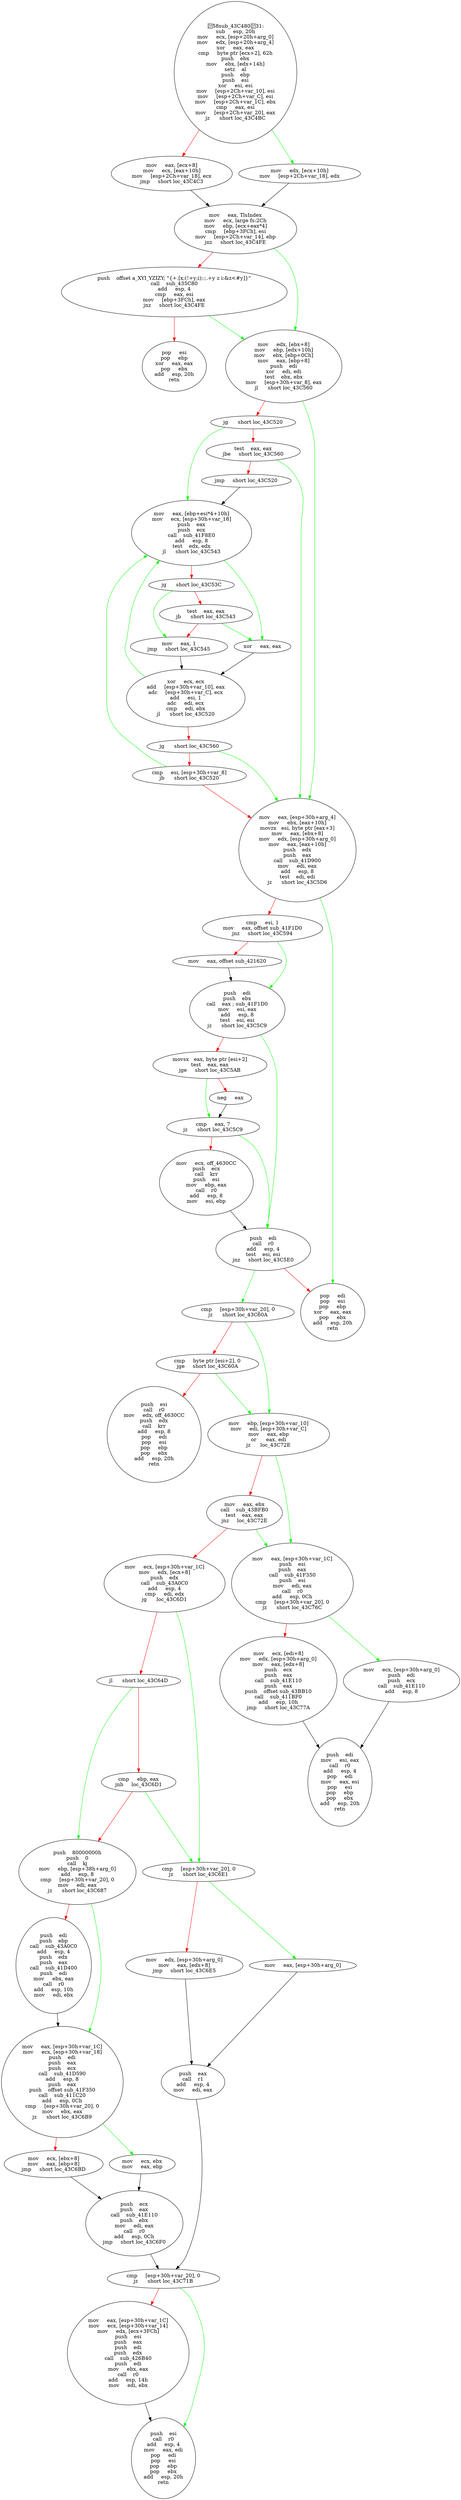 digraph G{
Node0 [label = "58sub_43C48031:
sub     esp, 20h
mov     ecx, [esp+20h+arg_0]
mov     edx, [esp+20h+arg_4]
xor     eax, eax
cmp     byte ptr [ecx+2], 62h
push    ebx
mov     ebx, [edx+14h]
setz    al
push    ebp
push    esi
xor     esi, esi
mov     [esp+2Ch+var_10], esi
mov     [esp+2Ch+var_C], esi
mov     [esp+2Ch+var_1C], ebx
cmp     eax, esi
mov     [esp+2Ch+var_20], eax
jz      short loc_43C4BC"]
Node1 [label = "mov     eax, [ecx+8]
mov     ecx, [eax+10h]
mov     [esp+2Ch+var_18], ecx
jmp     short loc_43C4C3"]
Node2 [label = "mov     edx, [ecx+10h]
mov     [esp+2Ch+var_18], edx"]
Node3 [label = "mov     eax, TlsIndex
mov     ecx, large fs:2Ch
mov     ebp, [ecx+eax*4]
cmp     [ebp+3FCh], esi
mov     [esp+2Ch+var_14], ebp
jnz     short loc_43C4FE"]
Node4 [label = "push    offset a_XYI_YZIZY; \"{+.[x;(!+y;i);:;.+y z i:&z<#y]}\"
call    sub_435C80
add     esp, 4
cmp     eax, esi
mov     [ebp+3FCh], eax
jnz     short loc_43C4FE"]
Node5 [label = "pop     esi
pop     ebp
xor     eax, eax
pop     ebx
add     esp, 20h
retn"]
Node6 [label = "mov     edx, [ebx+8]
mov     ebp, [edx+10h]
mov     ebx, [ebp+0Ch]
mov     eax, [ebp+8]
push    edi
xor     edi, edi
test    ebx, ebx
mov     [esp+30h+var_8], eax
jl      short loc_43C560"]
Node7 [label = "jg      short loc_43C520"]
Node8 [label = "test    eax, eax
jbe     short loc_43C560"]
Node9 [label = "jmp     short loc_43C520"]
Node10 [label = "mov     eax, [ebp+esi*4+10h]
mov     ecx, [esp+30h+var_18]
push    eax
push    ecx
call    sub_41F8E0
add     esp, 8
test    edx, edx
jl      short loc_43C543"]
Node11 [label = "jg      short loc_43C53C"]
Node12 [label = "test    eax, eax
jb      short loc_43C543"]
Node13 [label = "mov     eax, 1
jmp     short loc_43C545"]
Node14 [label = "xor     eax, eax"]
Node15 [label = "xor     ecx, ecx
add     [esp+30h+var_10], eax
adc     [esp+30h+var_C], ecx
add     esi, 1
adc     edi, ecx
cmp     edi, ebx
jl      short loc_43C520"]
Node16 [label = "jg      short loc_43C560"]
Node17 [label = "cmp     esi, [esp+30h+var_8]
jb      short loc_43C520"]
Node18 [label = "mov     eax, [esp+30h+arg_4]
mov     ebx, [eax+10h]
movzx   esi, byte ptr [eax+3]
mov     eax, [ebx+8]
mov     edx, [esp+30h+arg_0]
mov     eax, [eax+10h]
push    edx
push    eax
call    sub_41D900
mov     edi, eax
add     esp, 8
test    edi, edi
jz      short loc_43C5D6"]
Node19 [label = "cmp     esi, 1
mov     eax, offset sub_41F1D0
jnz     short loc_43C594"]
Node20 [label = "mov     eax, offset sub_421620"]
Node21 [label = "push    edi
push    ebx
call    eax ; sub_41F1D0
mov     esi, eax
add     esp, 8
test    esi, esi
jz      short loc_43C5C9"]
Node22 [label = "movsx   eax, byte ptr [esi+2]
test    eax, eax
jge     short loc_43C5AB"]
Node23 [label = "neg     eax"]
Node24 [label = "cmp     eax, 7
jz      short loc_43C5C9"]
Node25 [label = "mov     ecx, off_4630CC
push    ecx
call    krr
push    esi
mov     ebp, eax
call    r0
add     esp, 8
mov     esi, ebp"]
Node26 [label = "push    edi
call    r0
add     esp, 4
test    esi, esi
jnz     short loc_43C5E0"]
Node27 [label = "pop     edi
pop     esi
pop     ebp
xor     eax, eax
pop     ebx
add     esp, 20h
retn"]
Node28 [label = "cmp     [esp+30h+var_20], 0
jz      short loc_43C60A"]
Node29 [label = "cmp     byte ptr [esi+2], 0
jge     short loc_43C60A"]
Node30 [label = "push    esi
call    r0
mov     edx, off_4630CC
push    edx
call    krr
add     esp, 8
pop     edi
pop     esi
pop     ebp
pop     ebx
add     esp, 20h
retn"]
Node31 [label = "mov     ebp, [esp+30h+var_10]
mov     edi, [esp+30h+var_C]
mov     eax, ebp
or      eax, edi
jz      loc_43C72E"]
Node32 [label = "mov     eax, ebx
call    sub_43BFB0
test    eax, eax
jnz     loc_43C72E"]
Node33 [label = "mov     ecx, [esp+30h+var_1C]
mov     edx, [ecx+8]
push    edx
call    sub_43A0C0
add     esp, 4
cmp     edi, edx
jg      loc_43C6D1"]
Node34 [label = "jl      short loc_43C64D"]
Node35 [label = "cmp     ebp, eax
jnb     loc_43C6D1"]
Node36 [label = "push    80000000h
push    0
call    kj
mov     ebp, [esp+38h+arg_0]
add     esp, 8
cmp     [esp+30h+var_20], 0
mov     edi, eax
jz      short loc_43C687"]
Node37 [label = "push    edi
push    ebp
call    sub_43A0C0
add     esp, 4
push    edx
push    eax
call    sub_41D400
push    edi
mov     ebx, eax
call    r0
add     esp, 10h
mov     edi, ebx"]
Node38 [label = "mov     eax, [esp+30h+var_1C]
mov     ecx, [esp+30h+var_18]
push    edi
push    eax
push    ecx
call    sub_41D590
add     esp, 8
push    eax
push    offset sub_41F350
call    sub_411C20
add     esp, 0Ch
cmp     [esp+30h+var_20], 0
mov     ebx, eax
jz      short loc_43C6B9"]
Node39 [label = "mov     ecx, [ebx+8]
mov     eax, [ebp+8]
jmp     short loc_43C6BD"]
Node40 [label = "mov     ecx, ebx
mov     eax, ebp"]
Node41 [label = "push    ecx
push    eax
call    sub_41E110
push    ebx
mov     edi, eax
call    r0
add     esp, 0Ch
jmp     short loc_43C6F0"]
Node42 [label = "cmp     [esp+30h+var_20], 0
jz      short loc_43C6E1"]
Node43 [label = "mov     edx, [esp+30h+arg_0]
mov     eax, [edx+8]
jmp     short loc_43C6E5"]
Node44 [label = "mov     eax, [esp+30h+arg_0]"]
Node45 [label = "push    eax
call    r1
add     esp, 4
mov     edi, eax"]
Node46 [label = "cmp     [esp+30h+var_20], 0
jz      short loc_43C71B"]
Node47 [label = "mov     eax, [esp+30h+var_1C]
mov     ecx, [esp+30h+var_14]
mov     edx, [ecx+3FCh]
push    esi
push    eax
push    edi
push    edx
call    sub_426B40
push    edi
mov     ebx, eax
call    r0
add     esp, 14h
mov     edi, ebx"]
Node48 [label = "push    esi
call    r0
add     esp, 4
mov     eax, edi
pop     edi
pop     esi
pop     ebp
pop     ebx
add     esp, 20h
retn"]
Node49 [label = "mov     eax, [esp+30h+var_1C]
push    esi
push    eax
call    sub_41F350
push    esi
mov     edi, eax
call    r0
add     esp, 0Ch
cmp     [esp+30h+var_20], 0
jz      short loc_43C76C"]
Node50 [label = "mov     ecx, [edi+8]
mov     edx, [esp+30h+arg_0]
mov     eax, [edx+8]
push    ecx
push    eax
call    sub_41E110
push    eax
push    offset sub_43BB10
call    sub_411BF0
add     esp, 10h
jmp     short loc_43C77A"]
Node51 [label = "mov     ecx, [esp+30h+arg_0]
push    edi
push    ecx
call    sub_41E110
add     esp, 8"]
Node52 [label = "push    edi
mov     esi, eax
call    r0
add     esp, 4
pop     edi
mov     eax, esi
pop     esi
pop     ebp
pop     ebx
add     esp, 20h
retn"]
Node0 -> Node1 [color = "red"]
Node0 -> Node2 [color = "green"]
Node1 -> Node3 [color = "black"]
Node2 -> Node3 [color = "black"]
Node3 -> Node4 [color = "red"]
Node3 -> Node6 [color = "green"]
Node4 -> Node5 [color = "red"]
Node4 -> Node6 [color = "green"]
Node6 -> Node7 [color = "red"]
Node6 -> Node18 [color = "green"]
Node7 -> Node8 [color = "red"]
Node7 -> Node10 [color = "green"]
Node8 -> Node9 [color = "red"]
Node8 -> Node18 [color = "green"]
Node9 -> Node10 [color = "black"]
Node10 -> Node11 [color = "red"]
Node10 -> Node14 [color = "green"]
Node11 -> Node12 [color = "red"]
Node11 -> Node13 [color = "green"]
Node12 -> Node13 [color = "red"]
Node12 -> Node14 [color = "green"]
Node13 -> Node15 [color = "black"]
Node14 -> Node15 [color = "black"]
Node15 -> Node10 [color = "green"]
Node15 -> Node16 [color = "red"]
Node16 -> Node17 [color = "red"]
Node16 -> Node18 [color = "green"]
Node17 -> Node10 [color = "green"]
Node17 -> Node18 [color = "red"]
Node18 -> Node19 [color = "red"]
Node18 -> Node27 [color = "green"]
Node19 -> Node20 [color = "red"]
Node19 -> Node21 [color = "green"]
Node20 -> Node21 [color = "black"]
Node21 -> Node22 [color = "red"]
Node21 -> Node26 [color = "green"]
Node22 -> Node23 [color = "red"]
Node22 -> Node24 [color = "green"]
Node23 -> Node24 [color = "black"]
Node24 -> Node25 [color = "red"]
Node24 -> Node26 [color = "green"]
Node25 -> Node26 [color = "black"]
Node26 -> Node27 [color = "red"]
Node26 -> Node28 [color = "green"]
Node28 -> Node29 [color = "red"]
Node28 -> Node31 [color = "green"]
Node29 -> Node30 [color = "red"]
Node29 -> Node31 [color = "green"]
Node31 -> Node32 [color = "red"]
Node31 -> Node49 [color = "green"]
Node32 -> Node33 [color = "red"]
Node32 -> Node49 [color = "green"]
Node33 -> Node34 [color = "red"]
Node33 -> Node42 [color = "green"]
Node34 -> Node35 [color = "red"]
Node34 -> Node36 [color = "green"]
Node35 -> Node36 [color = "red"]
Node35 -> Node42 [color = "green"]
Node36 -> Node37 [color = "red"]
Node36 -> Node38 [color = "green"]
Node37 -> Node38 [color = "black"]
Node38 -> Node39 [color = "red"]
Node38 -> Node40 [color = "green"]
Node39 -> Node41 [color = "black"]
Node40 -> Node41 [color = "black"]
Node41 -> Node46 [color = "black"]
Node42 -> Node43 [color = "red"]
Node42 -> Node44 [color = "green"]
Node43 -> Node45 [color = "black"]
Node44 -> Node45 [color = "black"]
Node45 -> Node46 [color = "black"]
Node46 -> Node47 [color = "red"]
Node46 -> Node48 [color = "green"]
Node47 -> Node48 [color = "black"]
Node49 -> Node50 [color = "red"]
Node49 -> Node51 [color = "green"]
Node50 -> Node52 [color = "black"]
Node51 -> Node52 [color = "black"]
}